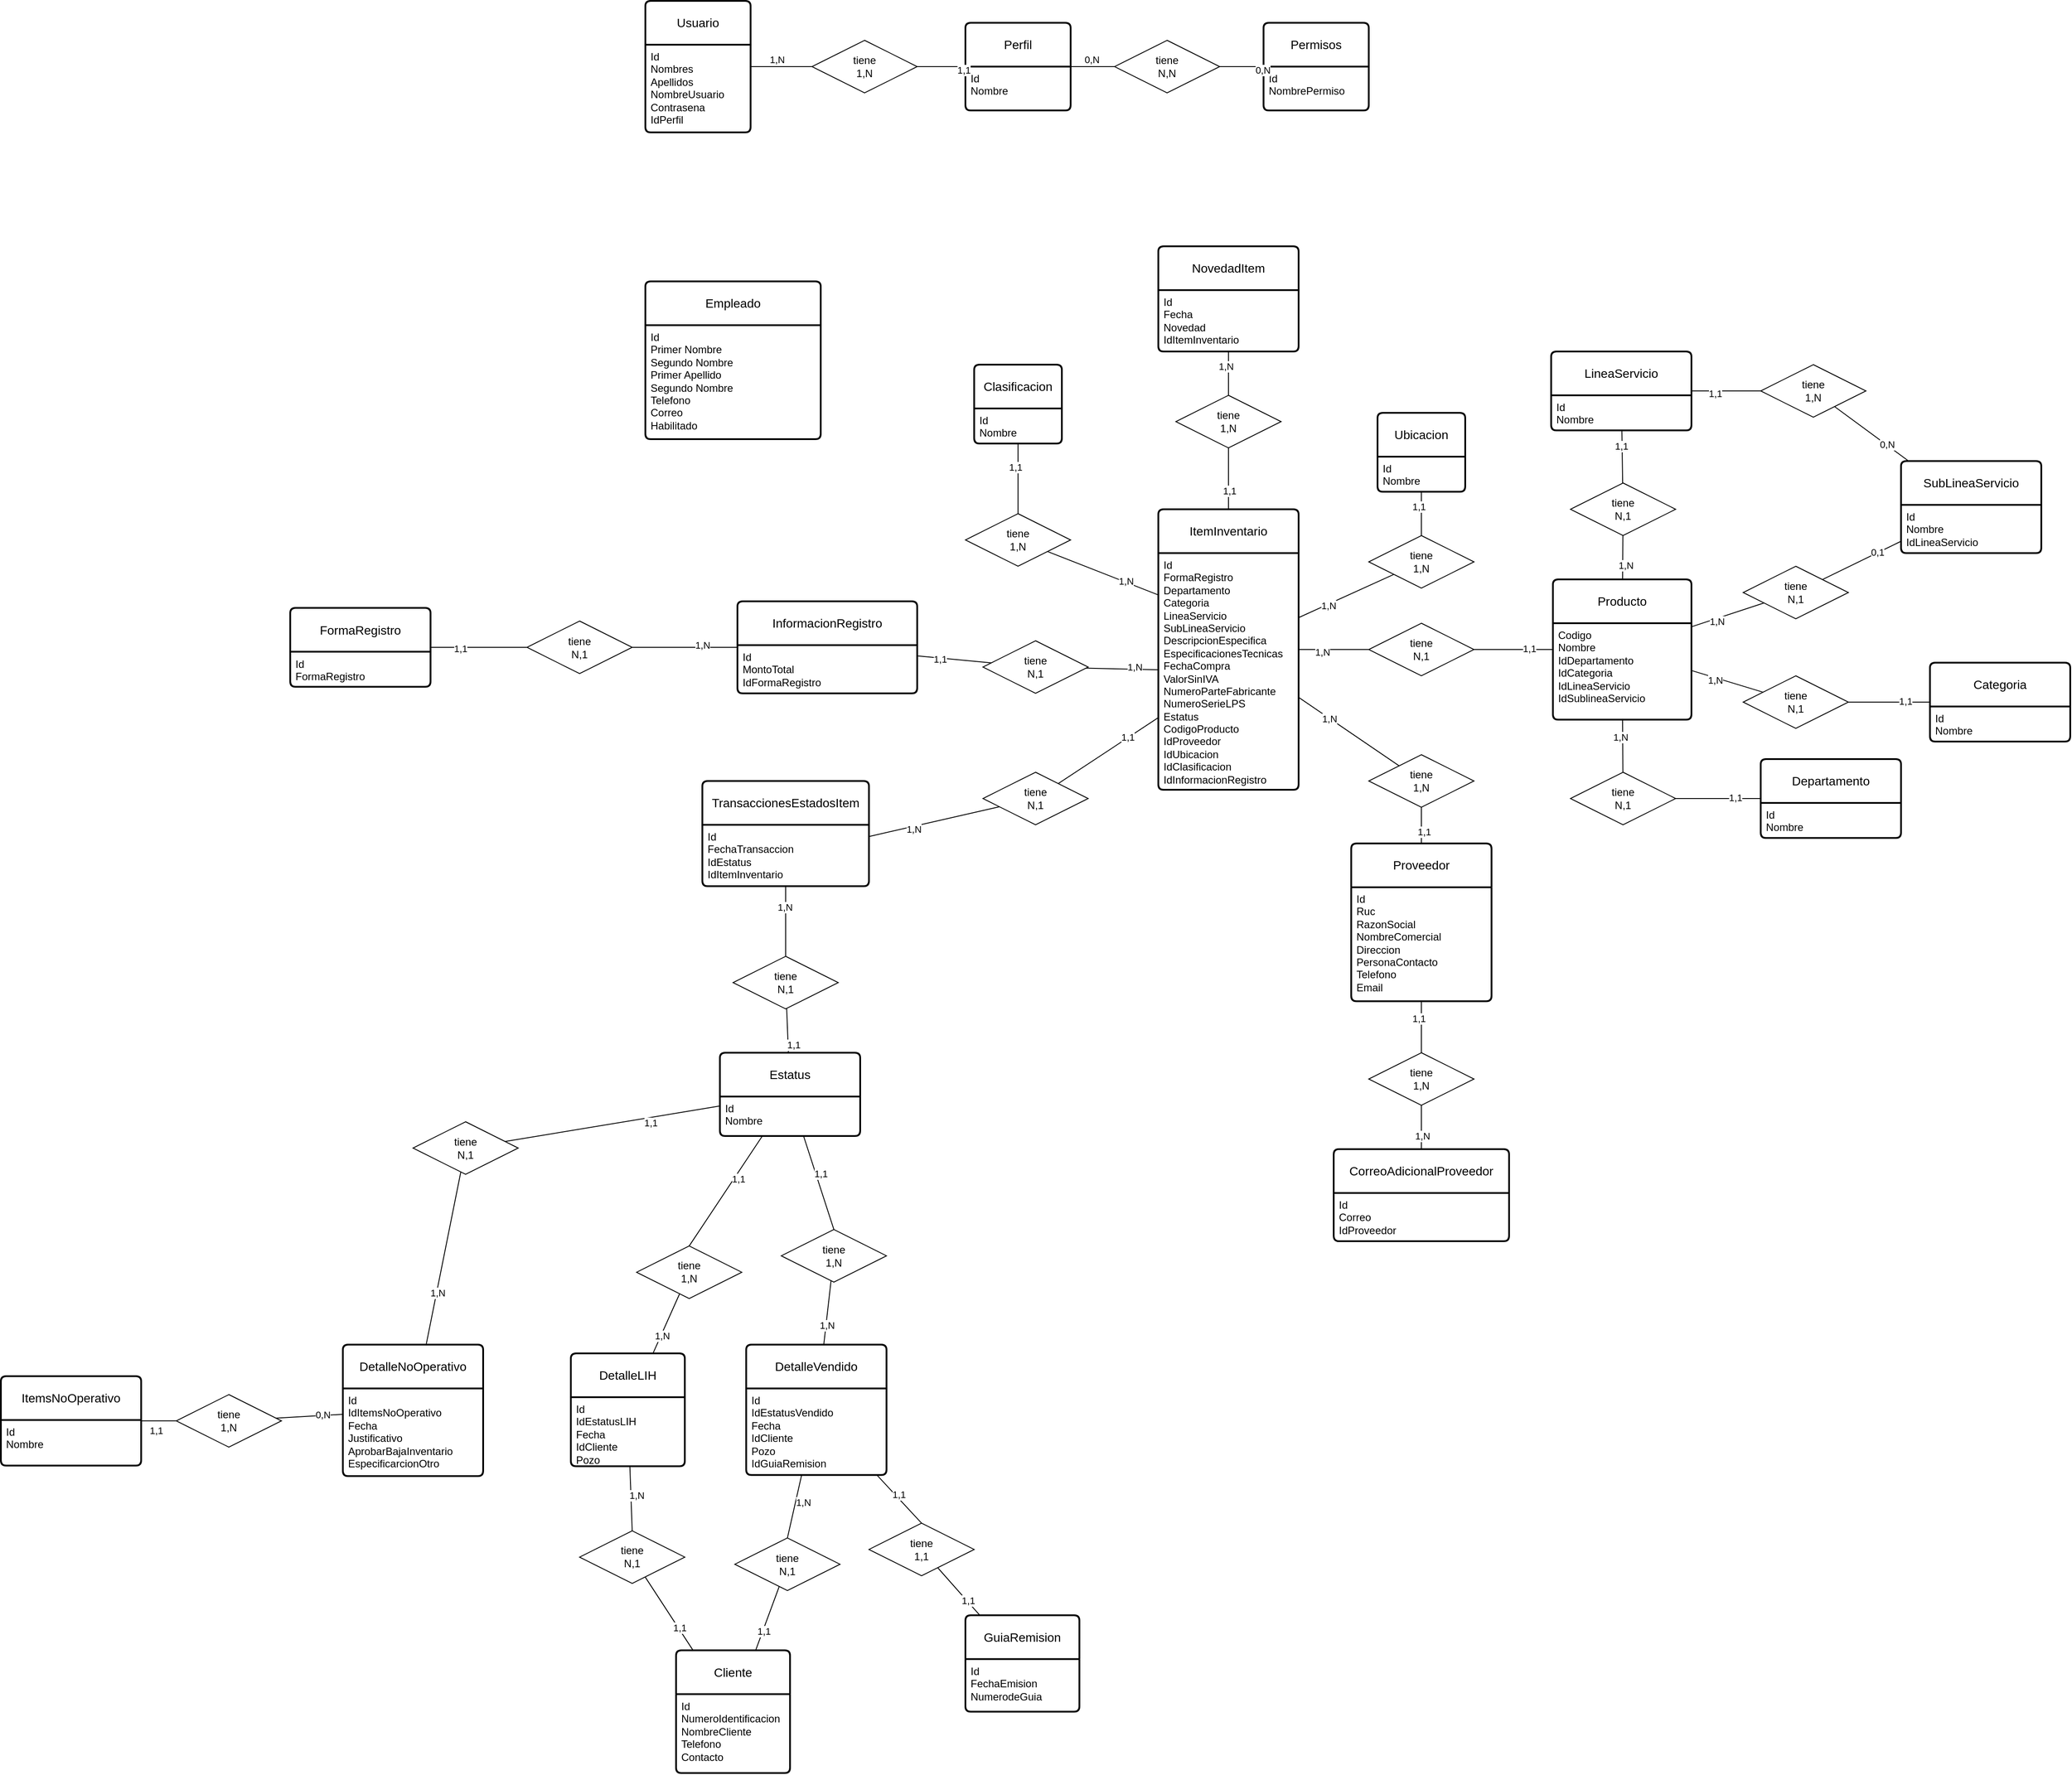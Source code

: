 <mxfile version="27.0.6">
  <diagram name="Página-1" id="_o5sr0a-kSld7RcbUzVp">
    <mxGraphModel dx="2954" dy="1733" grid="1" gridSize="10" guides="1" tooltips="1" connect="1" arrows="1" fold="1" page="1" pageScale="1" pageWidth="827" pageHeight="1169" math="0" shadow="0">
      <root>
        <mxCell id="0" />
        <mxCell id="1" parent="0" />
        <mxCell id="6k8AdTA65JgWrHDslPgc-1" value="&lt;span style=&quot;color: rgba(0, 0, 0, 0); font-family: monospace; font-size: 0px; text-align: start; text-wrap-mode: nowrap;&quot;&gt;%3CmxGraphModel%3E%3Croot%3E%3CmxCell%20id%3D%220%22%2F%3E%3CmxCell%20id%3D%221%22%20parent%3D%220%22%2F%3E%3CmxCell%20id%3D%222%22%20value%3D%22%22%20style%3D%22rounded%3D0%3BorthogonalLoop%3D1%3BjettySize%3Dauto%3Bhtml%3D1%3BstrokeColor%3Ddefault%3BendArrow%3Dnone%3BstartFill%3D0%3BexitX%3D0.5%3BexitY%3D1%3BexitDx%3D0%3BexitDy%3D0%3B%22%20edge%3D%221%22%20source%3D%226%22%20parent%3D%221%22%3E%3CmxGeometry%20relative%3D%221%22%20as%3D%22geometry%22%3E%3CmxPoint%20x%3D%22-113%22%20y%3D%22640%22%20as%3D%22targetPoint%22%2F%3E%3C%2FmxGeometry%3E%3C%2FmxCell%3E%3CmxCell%20id%3D%223%22%20value%3D%221%2C1%22%20style%3D%22edgeLabel%3Bhtml%3D1%3Balign%3Dcenter%3BverticalAlign%3Dmiddle%3Bresizable%3D0%3Bpoints%3D%5B%5D%3B%22%20vertex%3D%221%22%20connectable%3D%220%22%20parent%3D%222%22%3E%3CmxGeometry%20x%3D%220.328%22%20y%3D%223%22%20relative%3D%221%22%20as%3D%22geometry%22%3E%3CmxPoint%20as%3D%22offset%22%2F%3E%3C%2FmxGeometry%3E%3C%2FmxCell%3E%3CmxCell%20id%3D%224%22%20value%3D%22%22%20style%3D%22rounded%3D0%3BorthogonalLoop%3D1%3BjettySize%3Dauto%3Bhtml%3D1%3BstrokeColor%3Ddefault%3BendArrow%3Dnone%3BstartFill%3D0%3BexitX%3D1%3BexitY%3D0.5%3BexitDx%3D0%3BexitDy%3D0%3BentryX%3D-0.008%3BentryY%3D0.838%3BentryDx%3D0%3BentryDy%3D0%3BentryPerimeter%3D0%3B%22%20edge%3D%221%22%20source%3D%226%22%20parent%3D%221%22%3E%3CmxGeometry%20relative%3D%221%22%20as%3D%22geometry%22%3E%3CmxPoint%20x%3D%2239%22%20y%3D%22378%22%20as%3D%22targetPoint%22%2F%3E%3C%2FmxGeometry%3E%3C%2FmxCell%3E%3CmxCell%20id%3D%225%22%20value%3D%221%2CN%22%20style%3D%22edgeLabel%3Bhtml%3D1%3Balign%3Dcenter%3BverticalAlign%3Dmiddle%3Bresizable%3D0%3Bpoints%3D%5B%5D%3B%22%20vertex%3D%221%22%20connectable%3D%220%22%20parent%3D%224%22%3E%3CmxGeometry%20x%3D%220.394%22%20y%3D%221%22%20relative%3D%221%22%20as%3D%22geometry%22%3E%3CmxPoint%20as%3D%22offset%22%2F%3E%3C%2FmxGeometry%3E%3C%2FmxCell%3E%3CmxCell%20id%3D%226%22%20value%3D%22tiene%26lt%3Bdiv%26gt%3B1%2CN%26lt%3B%2Fdiv%26gt%3B%22%20style%3D%22shape%3Drhombus%3Bperimeter%3DrhombusPerimeter%3BwhiteSpace%3Dwrap%3Bhtml%3D1%3Balign%3Dcenter%3B%22%20vertex%3D%221%22%20parent%3D%221%22%3E%3CmxGeometry%20x%3D%22-180%22%20y%3D%22370%22%20width%3D%22120%22%20height%3D%2260%22%20as%3D%22geometry%22%2F%3E%3C%2FmxCell%3E%3C%2Froot%3E%3C%2FmxGraphModel%3E&lt;/span&gt;ItemInventario" style="swimlane;childLayout=stackLayout;horizontal=1;startSize=50;horizontalStack=0;rounded=1;fontSize=14;fontStyle=0;strokeWidth=2;resizeParent=0;resizeLast=1;shadow=0;dashed=0;align=center;arcSize=4;whiteSpace=wrap;html=1;" parent="1" vertex="1">
          <mxGeometry x="40" y="110" width="160" height="320" as="geometry">
            <mxRectangle x="40" y="110" width="100" height="50" as="alternateBounds" />
          </mxGeometry>
        </mxCell>
        <mxCell id="6k8AdTA65JgWrHDslPgc-2" value="&lt;div&gt;Id&lt;/div&gt;&lt;div&gt;FormaRegistro&lt;/div&gt;&lt;div&gt;&lt;span style=&quot;background-color: transparent; color: light-dark(rgb(0, 0, 0), rgb(255, 255, 255));&quot;&gt;Departamento&lt;/span&gt;&lt;/div&gt;&lt;div&gt;Categoria&lt;/div&gt;&lt;div&gt;LineaServicio&lt;/div&gt;&lt;div&gt;SubLineaServicio&lt;/div&gt;&lt;div&gt;&lt;span style=&quot;background-color: transparent; color: light-dark(rgb(0, 0, 0), rgb(255, 255, 255));&quot;&gt;DescripcionEspecifica&lt;/span&gt;&lt;/div&gt;&lt;div&gt;EspecificacionesTecnicas&lt;/div&gt;&lt;div&gt;FechaCompra&lt;/div&gt;&lt;div&gt;ValorSinIVA&lt;/div&gt;&lt;div&gt;&lt;span style=&quot;background-color: transparent; color: light-dark(rgb(0, 0, 0), rgb(255, 255, 255));&quot;&gt;NumeroParteFabricante&lt;/span&gt;&lt;/div&gt;&lt;div&gt;NumeroSerieLPS&lt;/div&gt;&lt;div&gt;Estatus&lt;/div&gt;&lt;div&gt;CodigoProducto&lt;/div&gt;&lt;div&gt;IdProveedor&lt;/div&gt;&lt;div&gt;IdUbicacion&lt;/div&gt;&lt;div&gt;IdClasificacion&lt;/div&gt;&lt;div&gt;IdInformacionRegistro&lt;/div&gt;" style="align=left;strokeColor=none;fillColor=none;spacingLeft=4;spacingRight=4;fontSize=12;verticalAlign=top;resizable=0;rotatable=0;part=1;html=1;whiteSpace=wrap;" parent="6k8AdTA65JgWrHDslPgc-1" vertex="1">
          <mxGeometry y="50" width="160" height="270" as="geometry" />
        </mxCell>
        <mxCell id="6k8AdTA65JgWrHDslPgc-7" value="FormaRegistro" style="swimlane;childLayout=stackLayout;horizontal=1;startSize=50;horizontalStack=0;rounded=1;fontSize=14;fontStyle=0;strokeWidth=2;resizeParent=0;resizeLast=1;shadow=0;dashed=0;align=center;arcSize=4;whiteSpace=wrap;html=1;" parent="1" vertex="1">
          <mxGeometry x="-950" y="222.5" width="160" height="90" as="geometry">
            <mxRectangle x="140" y="90" width="100" height="50" as="alternateBounds" />
          </mxGeometry>
        </mxCell>
        <mxCell id="6k8AdTA65JgWrHDslPgc-8" value="&lt;div&gt;Id&lt;/div&gt;&lt;div&gt;FormaRegistro&lt;br&gt;&lt;/div&gt;&lt;div&gt;&lt;br&gt;&lt;/div&gt;" style="align=left;strokeColor=none;fillColor=none;spacingLeft=4;spacingRight=4;fontSize=12;verticalAlign=top;resizable=0;rotatable=0;part=1;html=1;whiteSpace=wrap;" parent="6k8AdTA65JgWrHDslPgc-7" vertex="1">
          <mxGeometry y="50" width="160" height="40" as="geometry" />
        </mxCell>
        <mxCell id="6k8AdTA65JgWrHDslPgc-11" value="" style="rounded=0;orthogonalLoop=1;jettySize=auto;html=1;strokeColor=default;endArrow=none;startFill=0;" parent="1" source="6k8AdTA65JgWrHDslPgc-10" target="6k8AdTA65JgWrHDslPgc-2" edge="1">
          <mxGeometry relative="1" as="geometry" />
        </mxCell>
        <mxCell id="6k8AdTA65JgWrHDslPgc-13" value="1,N" style="edgeLabel;html=1;align=center;verticalAlign=middle;resizable=0;points=[];" parent="6k8AdTA65JgWrHDslPgc-11" vertex="1" connectable="0">
          <mxGeometry x="0.328" y="3" relative="1" as="geometry">
            <mxPoint as="offset" />
          </mxGeometry>
        </mxCell>
        <mxCell id="6k8AdTA65JgWrHDslPgc-12" value="" style="rounded=0;orthogonalLoop=1;jettySize=auto;html=1;strokeColor=default;endArrow=none;startFill=0;" parent="1" source="6k8AdTA65JgWrHDslPgc-10" target="HXhPkPJH1JH6XOMJlJsq-15" edge="1">
          <mxGeometry relative="1" as="geometry">
            <mxPoint x="-250" y="320" as="targetPoint" />
          </mxGeometry>
        </mxCell>
        <mxCell id="6k8AdTA65JgWrHDslPgc-14" value="1,1" style="edgeLabel;html=1;align=center;verticalAlign=middle;resizable=0;points=[];" parent="6k8AdTA65JgWrHDslPgc-12" vertex="1" connectable="0">
          <mxGeometry x="0.394" y="1" relative="1" as="geometry">
            <mxPoint as="offset" />
          </mxGeometry>
        </mxCell>
        <mxCell id="6k8AdTA65JgWrHDslPgc-10" value="tiene&lt;div&gt;N,1&lt;/div&gt;" style="shape=rhombus;perimeter=rhombusPerimeter;whiteSpace=wrap;html=1;align=center;" parent="1" vertex="1">
          <mxGeometry x="-160" y="260" width="120" height="60" as="geometry" />
        </mxCell>
        <mxCell id="6k8AdTA65JgWrHDslPgc-15" value="Departamento" style="swimlane;childLayout=stackLayout;horizontal=1;startSize=50;horizontalStack=0;rounded=1;fontSize=14;fontStyle=0;strokeWidth=2;resizeParent=0;resizeLast=1;shadow=0;dashed=0;align=center;arcSize=4;whiteSpace=wrap;html=1;" parent="1" vertex="1">
          <mxGeometry x="727" y="395" width="160" height="90" as="geometry" />
        </mxCell>
        <mxCell id="6k8AdTA65JgWrHDslPgc-16" value="Id&lt;div&gt;&lt;span style=&quot;background-color: transparent; color: light-dark(rgb(0, 0, 0), rgb(255, 255, 255));&quot;&gt;Nombre&lt;/span&gt;&lt;/div&gt;" style="align=left;strokeColor=none;fillColor=none;spacingLeft=4;spacingRight=4;fontSize=12;verticalAlign=top;resizable=0;rotatable=0;part=1;html=1;whiteSpace=wrap;" parent="6k8AdTA65JgWrHDslPgc-15" vertex="1">
          <mxGeometry y="50" width="160" height="40" as="geometry" />
        </mxCell>
        <mxCell id="6k8AdTA65JgWrHDslPgc-22" value="" style="rounded=0;orthogonalLoop=1;jettySize=auto;html=1;strokeColor=default;endArrow=none;startFill=0;" parent="1" source="6k8AdTA65JgWrHDslPgc-26" target="Z9AiUvHEAsDgNyZiXq5s-1" edge="1">
          <mxGeometry relative="1" as="geometry">
            <mxPoint x="260" y="470" as="targetPoint" />
          </mxGeometry>
        </mxCell>
        <mxCell id="6k8AdTA65JgWrHDslPgc-23" value="1,N" style="edgeLabel;html=1;align=center;verticalAlign=middle;resizable=0;points=[];" parent="6k8AdTA65JgWrHDslPgc-22" vertex="1" connectable="0">
          <mxGeometry x="0.328" y="3" relative="1" as="geometry">
            <mxPoint as="offset" />
          </mxGeometry>
        </mxCell>
        <mxCell id="6k8AdTA65JgWrHDslPgc-24" value="" style="rounded=0;orthogonalLoop=1;jettySize=auto;html=1;strokeColor=default;endArrow=none;startFill=0;" parent="1" source="6k8AdTA65JgWrHDslPgc-26" target="6k8AdTA65JgWrHDslPgc-15" edge="1">
          <mxGeometry relative="1" as="geometry">
            <mxPoint x="1040" y="302" as="targetPoint" />
          </mxGeometry>
        </mxCell>
        <mxCell id="6k8AdTA65JgWrHDslPgc-25" value="1,1" style="edgeLabel;html=1;align=center;verticalAlign=middle;resizable=0;points=[];" parent="6k8AdTA65JgWrHDslPgc-24" vertex="1" connectable="0">
          <mxGeometry x="0.394" y="1" relative="1" as="geometry">
            <mxPoint as="offset" />
          </mxGeometry>
        </mxCell>
        <mxCell id="6k8AdTA65JgWrHDslPgc-26" value="tiene&lt;div&gt;N,1&lt;/div&gt;" style="shape=rhombus;perimeter=rhombusPerimeter;whiteSpace=wrap;html=1;align=center;" parent="1" vertex="1">
          <mxGeometry x="510" y="410" width="120" height="60" as="geometry" />
        </mxCell>
        <mxCell id="6k8AdTA65JgWrHDslPgc-34" value="Categoria" style="swimlane;childLayout=stackLayout;horizontal=1;startSize=50;horizontalStack=0;rounded=1;fontSize=14;fontStyle=0;strokeWidth=2;resizeParent=0;resizeLast=1;shadow=0;dashed=0;align=center;arcSize=4;whiteSpace=wrap;html=1;" parent="1" vertex="1">
          <mxGeometry x="920" y="285" width="160" height="90" as="geometry" />
        </mxCell>
        <mxCell id="6k8AdTA65JgWrHDslPgc-35" value="Id&lt;div&gt;&lt;div&gt;Nombre&lt;/div&gt;&lt;/div&gt;" style="align=left;strokeColor=none;fillColor=none;spacingLeft=4;spacingRight=4;fontSize=12;verticalAlign=top;resizable=0;rotatable=0;part=1;html=1;whiteSpace=wrap;" parent="6k8AdTA65JgWrHDslPgc-34" vertex="1">
          <mxGeometry y="50" width="160" height="40" as="geometry" />
        </mxCell>
        <mxCell id="6k8AdTA65JgWrHDslPgc-36" value="" style="rounded=0;orthogonalLoop=1;jettySize=auto;html=1;strokeColor=default;endArrow=none;startFill=0;" parent="1" source="6k8AdTA65JgWrHDslPgc-40" target="Z9AiUvHEAsDgNyZiXq5s-1" edge="1">
          <mxGeometry relative="1" as="geometry">
            <mxPoint x="209" y="690" as="targetPoint" />
          </mxGeometry>
        </mxCell>
        <mxCell id="6k8AdTA65JgWrHDslPgc-37" value="1,N" style="edgeLabel;html=1;align=center;verticalAlign=middle;resizable=0;points=[];" parent="6k8AdTA65JgWrHDslPgc-36" vertex="1" connectable="0">
          <mxGeometry x="0.328" y="3" relative="1" as="geometry">
            <mxPoint as="offset" />
          </mxGeometry>
        </mxCell>
        <mxCell id="6k8AdTA65JgWrHDslPgc-38" value="" style="rounded=0;orthogonalLoop=1;jettySize=auto;html=1;strokeColor=default;endArrow=none;startFill=0;" parent="1" source="6k8AdTA65JgWrHDslPgc-40" target="6k8AdTA65JgWrHDslPgc-34" edge="1">
          <mxGeometry relative="1" as="geometry">
            <mxPoint x="629" y="707" as="targetPoint" />
          </mxGeometry>
        </mxCell>
        <mxCell id="6k8AdTA65JgWrHDslPgc-39" value="1,1" style="edgeLabel;html=1;align=center;verticalAlign=middle;resizable=0;points=[];" parent="6k8AdTA65JgWrHDslPgc-38" vertex="1" connectable="0">
          <mxGeometry x="0.394" y="1" relative="1" as="geometry">
            <mxPoint as="offset" />
          </mxGeometry>
        </mxCell>
        <mxCell id="6k8AdTA65JgWrHDslPgc-40" value="tiene&lt;div&gt;N,1&lt;/div&gt;" style="shape=rhombus;perimeter=rhombusPerimeter;whiteSpace=wrap;html=1;align=center;" parent="1" vertex="1">
          <mxGeometry x="707" y="300" width="120" height="60" as="geometry" />
        </mxCell>
        <mxCell id="6k8AdTA65JgWrHDslPgc-49" value="LineaServicio" style="swimlane;childLayout=stackLayout;horizontal=1;startSize=50;horizontalStack=0;rounded=1;fontSize=14;fontStyle=0;strokeWidth=2;resizeParent=0;resizeLast=1;shadow=0;dashed=0;align=center;arcSize=4;whiteSpace=wrap;html=1;" parent="1" vertex="1">
          <mxGeometry x="488" y="-70" width="160" height="90" as="geometry" />
        </mxCell>
        <mxCell id="6k8AdTA65JgWrHDslPgc-50" value="Id&lt;div&gt;Nombre&lt;/div&gt;" style="align=left;strokeColor=none;fillColor=none;spacingLeft=4;spacingRight=4;fontSize=12;verticalAlign=top;resizable=0;rotatable=0;part=1;html=1;whiteSpace=wrap;" parent="6k8AdTA65JgWrHDslPgc-49" vertex="1">
          <mxGeometry y="50" width="160" height="40" as="geometry" />
        </mxCell>
        <mxCell id="6k8AdTA65JgWrHDslPgc-51" value="" style="rounded=0;orthogonalLoop=1;jettySize=auto;html=1;strokeColor=default;endArrow=none;startFill=0;" parent="1" source="6k8AdTA65JgWrHDslPgc-55" target="Z9AiUvHEAsDgNyZiXq5s-1" edge="1">
          <mxGeometry relative="1" as="geometry">
            <mxPoint x="209" y="740" as="targetPoint" />
            <mxPoint x="450" y="-40" as="sourcePoint" />
          </mxGeometry>
        </mxCell>
        <mxCell id="6k8AdTA65JgWrHDslPgc-52" value="1,N" style="edgeLabel;html=1;align=center;verticalAlign=middle;resizable=0;points=[];" parent="6k8AdTA65JgWrHDslPgc-51" vertex="1" connectable="0">
          <mxGeometry x="0.328" y="3" relative="1" as="geometry">
            <mxPoint as="offset" />
          </mxGeometry>
        </mxCell>
        <mxCell id="6k8AdTA65JgWrHDslPgc-53" value="" style="rounded=0;orthogonalLoop=1;jettySize=auto;html=1;strokeColor=default;endArrow=none;startFill=0;" parent="1" source="6k8AdTA65JgWrHDslPgc-55" target="6k8AdTA65JgWrHDslPgc-49" edge="1">
          <mxGeometry relative="1" as="geometry">
            <mxPoint x="850" y="-213" as="targetPoint" />
          </mxGeometry>
        </mxCell>
        <mxCell id="6k8AdTA65JgWrHDslPgc-54" value="1,1" style="edgeLabel;html=1;align=center;verticalAlign=middle;resizable=0;points=[];" parent="6k8AdTA65JgWrHDslPgc-53" vertex="1" connectable="0">
          <mxGeometry x="0.394" y="1" relative="1" as="geometry">
            <mxPoint as="offset" />
          </mxGeometry>
        </mxCell>
        <mxCell id="6k8AdTA65JgWrHDslPgc-55" value="tiene&lt;div&gt;N,1&lt;/div&gt;" style="shape=rhombus;perimeter=rhombusPerimeter;whiteSpace=wrap;html=1;align=center;" parent="1" vertex="1">
          <mxGeometry x="510" y="80" width="120" height="60" as="geometry" />
        </mxCell>
        <mxCell id="6k8AdTA65JgWrHDslPgc-61" value="SubLineaServicio" style="swimlane;childLayout=stackLayout;horizontal=1;startSize=50;horizontalStack=0;rounded=1;fontSize=14;fontStyle=0;strokeWidth=2;resizeParent=0;resizeLast=1;shadow=0;dashed=0;align=center;arcSize=4;whiteSpace=wrap;html=1;" parent="1" vertex="1">
          <mxGeometry x="887" y="55" width="160" height="105" as="geometry" />
        </mxCell>
        <mxCell id="6k8AdTA65JgWrHDslPgc-62" value="Id&lt;div&gt;Nombre&lt;/div&gt;&lt;div&gt;IdLineaServicio&lt;/div&gt;" style="align=left;strokeColor=none;fillColor=none;spacingLeft=4;spacingRight=4;fontSize=12;verticalAlign=top;resizable=0;rotatable=0;part=1;html=1;whiteSpace=wrap;" parent="6k8AdTA65JgWrHDslPgc-61" vertex="1">
          <mxGeometry y="50" width="160" height="55" as="geometry" />
        </mxCell>
        <mxCell id="6k8AdTA65JgWrHDslPgc-63" value="" style="rounded=0;orthogonalLoop=1;jettySize=auto;html=1;strokeColor=default;endArrow=none;startFill=0;" parent="1" source="6k8AdTA65JgWrHDslPgc-67" target="6k8AdTA65JgWrHDslPgc-49" edge="1">
          <mxGeometry relative="1" as="geometry">
            <mxPoint x="1152" y="-446" as="targetPoint" />
          </mxGeometry>
        </mxCell>
        <mxCell id="6k8AdTA65JgWrHDslPgc-64" value="1,1" style="edgeLabel;html=1;align=center;verticalAlign=middle;resizable=0;points=[];" parent="6k8AdTA65JgWrHDslPgc-63" vertex="1" connectable="0">
          <mxGeometry x="0.328" y="3" relative="1" as="geometry">
            <mxPoint as="offset" />
          </mxGeometry>
        </mxCell>
        <mxCell id="6k8AdTA65JgWrHDslPgc-65" value="" style="rounded=0;orthogonalLoop=1;jettySize=auto;html=1;strokeColor=default;endArrow=none;startFill=0;" parent="1" source="6k8AdTA65JgWrHDslPgc-67" target="6k8AdTA65JgWrHDslPgc-61" edge="1">
          <mxGeometry relative="1" as="geometry">
            <mxPoint x="1420" y="-330" as="targetPoint" />
          </mxGeometry>
        </mxCell>
        <mxCell id="6k8AdTA65JgWrHDslPgc-66" value="0,N" style="edgeLabel;html=1;align=center;verticalAlign=middle;resizable=0;points=[];" parent="6k8AdTA65JgWrHDslPgc-65" vertex="1" connectable="0">
          <mxGeometry x="0.394" y="1" relative="1" as="geometry">
            <mxPoint as="offset" />
          </mxGeometry>
        </mxCell>
        <mxCell id="6k8AdTA65JgWrHDslPgc-67" value="tiene&lt;div&gt;1,N&lt;/div&gt;" style="shape=rhombus;perimeter=rhombusPerimeter;whiteSpace=wrap;html=1;align=center;" parent="1" vertex="1">
          <mxGeometry x="727" y="-55" width="120" height="60" as="geometry" />
        </mxCell>
        <mxCell id="6k8AdTA65JgWrHDslPgc-69" value="" style="rounded=0;orthogonalLoop=1;jettySize=auto;html=1;strokeColor=default;endArrow=none;startFill=0;" parent="1" source="6k8AdTA65JgWrHDslPgc-73" target="Z9AiUvHEAsDgNyZiXq5s-1" edge="1">
          <mxGeometry relative="1" as="geometry">
            <mxPoint x="458" y="927.5" as="targetPoint" />
          </mxGeometry>
        </mxCell>
        <mxCell id="6k8AdTA65JgWrHDslPgc-70" value="1,N" style="edgeLabel;html=1;align=center;verticalAlign=middle;resizable=0;points=[];" parent="6k8AdTA65JgWrHDslPgc-69" vertex="1" connectable="0">
          <mxGeometry x="0.328" y="3" relative="1" as="geometry">
            <mxPoint as="offset" />
          </mxGeometry>
        </mxCell>
        <mxCell id="6k8AdTA65JgWrHDslPgc-71" value="" style="rounded=0;orthogonalLoop=1;jettySize=auto;html=1;strokeColor=default;endArrow=none;startFill=0;" parent="1" source="6k8AdTA65JgWrHDslPgc-73" target="6k8AdTA65JgWrHDslPgc-61" edge="1">
          <mxGeometry relative="1" as="geometry">
            <mxPoint x="1030" y="-449.5" as="targetPoint" />
          </mxGeometry>
        </mxCell>
        <mxCell id="6k8AdTA65JgWrHDslPgc-72" value="0,1" style="edgeLabel;html=1;align=center;verticalAlign=middle;resizable=0;points=[];" parent="6k8AdTA65JgWrHDslPgc-71" vertex="1" connectable="0">
          <mxGeometry x="0.394" y="1" relative="1" as="geometry">
            <mxPoint as="offset" />
          </mxGeometry>
        </mxCell>
        <mxCell id="6k8AdTA65JgWrHDslPgc-73" value="tiene&lt;div&gt;N,1&lt;/div&gt;" style="shape=rhombus;perimeter=rhombusPerimeter;whiteSpace=wrap;html=1;align=center;" parent="1" vertex="1">
          <mxGeometry x="707" y="175" width="120" height="60" as="geometry" />
        </mxCell>
        <mxCell id="6k8AdTA65JgWrHDslPgc-74" value="Proveedor" style="swimlane;childLayout=stackLayout;horizontal=1;startSize=50;horizontalStack=0;rounded=1;fontSize=14;fontStyle=0;strokeWidth=2;resizeParent=0;resizeLast=1;shadow=0;dashed=0;align=center;arcSize=4;whiteSpace=wrap;html=1;" parent="1" vertex="1">
          <mxGeometry x="260" y="491.25" width="160" height="180" as="geometry" />
        </mxCell>
        <mxCell id="6k8AdTA65JgWrHDslPgc-75" value="Id&lt;div&gt;Ruc&lt;/div&gt;&lt;div&gt;RazonSocial&lt;br&gt;&lt;div&gt;NombreComercial&lt;/div&gt;&lt;div&gt;Direccion&lt;br&gt;&lt;/div&gt;&lt;div&gt;PersonaContacto&lt;/div&gt;&lt;div&gt;Telefono&lt;/div&gt;&lt;div&gt;Email&lt;br&gt;&lt;/div&gt;&lt;/div&gt;" style="align=left;strokeColor=none;fillColor=none;spacingLeft=4;spacingRight=4;fontSize=12;verticalAlign=top;resizable=0;rotatable=0;part=1;html=1;whiteSpace=wrap;" parent="6k8AdTA65JgWrHDslPgc-74" vertex="1">
          <mxGeometry y="50" width="160" height="130" as="geometry" />
        </mxCell>
        <mxCell id="6k8AdTA65JgWrHDslPgc-76" value="" style="rounded=0;orthogonalLoop=1;jettySize=auto;html=1;strokeColor=default;endArrow=none;startFill=0;exitX=0.5;exitY=1;exitDx=0;exitDy=0;" parent="1" source="6k8AdTA65JgWrHDslPgc-80" target="6k8AdTA65JgWrHDslPgc-74" edge="1">
          <mxGeometry relative="1" as="geometry">
            <mxPoint x="-230" y="345" as="targetPoint" />
          </mxGeometry>
        </mxCell>
        <mxCell id="6k8AdTA65JgWrHDslPgc-77" value="1,1" style="edgeLabel;html=1;align=center;verticalAlign=middle;resizable=0;points=[];" parent="6k8AdTA65JgWrHDslPgc-76" vertex="1" connectable="0">
          <mxGeometry x="0.328" y="3" relative="1" as="geometry">
            <mxPoint as="offset" />
          </mxGeometry>
        </mxCell>
        <mxCell id="6k8AdTA65JgWrHDslPgc-78" value="" style="rounded=0;orthogonalLoop=1;jettySize=auto;html=1;strokeColor=default;endArrow=none;startFill=0;" parent="1" source="6k8AdTA65JgWrHDslPgc-80" target="6k8AdTA65JgWrHDslPgc-1" edge="1">
          <mxGeometry relative="1" as="geometry">
            <mxPoint x="40" y="333" as="targetPoint" />
          </mxGeometry>
        </mxCell>
        <mxCell id="6k8AdTA65JgWrHDslPgc-79" value="1,N" style="edgeLabel;html=1;align=center;verticalAlign=middle;resizable=0;points=[];" parent="6k8AdTA65JgWrHDslPgc-78" vertex="1" connectable="0">
          <mxGeometry x="0.394" y="1" relative="1" as="geometry">
            <mxPoint as="offset" />
          </mxGeometry>
        </mxCell>
        <mxCell id="6k8AdTA65JgWrHDslPgc-80" value="tiene&lt;div&gt;1,N&lt;/div&gt;" style="shape=rhombus;perimeter=rhombusPerimeter;whiteSpace=wrap;html=1;align=center;" parent="1" vertex="1">
          <mxGeometry x="280" y="390" width="120" height="60" as="geometry" />
        </mxCell>
        <mxCell id="6k8AdTA65JgWrHDslPgc-81" value="Estatus" style="swimlane;childLayout=stackLayout;horizontal=1;startSize=50;horizontalStack=0;rounded=1;fontSize=14;fontStyle=0;strokeWidth=2;resizeParent=0;resizeLast=1;shadow=0;dashed=0;align=center;arcSize=4;whiteSpace=wrap;html=1;" parent="1" vertex="1">
          <mxGeometry x="-460" y="730" width="160" height="95" as="geometry" />
        </mxCell>
        <mxCell id="6k8AdTA65JgWrHDslPgc-82" value="Id&lt;div&gt;Nombre&lt;/div&gt;" style="align=left;strokeColor=none;fillColor=none;spacingLeft=4;spacingRight=4;fontSize=12;verticalAlign=top;resizable=0;rotatable=0;part=1;html=1;whiteSpace=wrap;" parent="6k8AdTA65JgWrHDslPgc-81" vertex="1">
          <mxGeometry y="50" width="160" height="45" as="geometry" />
        </mxCell>
        <mxCell id="6k8AdTA65JgWrHDslPgc-96" value="NovedadItem" style="swimlane;childLayout=stackLayout;horizontal=1;startSize=50;horizontalStack=0;rounded=1;fontSize=14;fontStyle=0;strokeWidth=2;resizeParent=0;resizeLast=1;shadow=0;dashed=0;align=center;arcSize=4;whiteSpace=wrap;html=1;" parent="1" vertex="1">
          <mxGeometry x="40" y="-190" width="160" height="120" as="geometry" />
        </mxCell>
        <mxCell id="6k8AdTA65JgWrHDslPgc-97" value="Id&lt;div&gt;Fecha&lt;/div&gt;&lt;div&gt;Novedad&lt;/div&gt;&lt;div&gt;IdItemInventario&lt;/div&gt;" style="align=left;strokeColor=none;fillColor=none;spacingLeft=4;spacingRight=4;fontSize=12;verticalAlign=top;resizable=0;rotatable=0;part=1;html=1;whiteSpace=wrap;" parent="6k8AdTA65JgWrHDslPgc-96" vertex="1">
          <mxGeometry y="50" width="160" height="70" as="geometry" />
        </mxCell>
        <mxCell id="6k8AdTA65JgWrHDslPgc-98" value="Clasificacion" style="swimlane;childLayout=stackLayout;horizontal=1;startSize=50;horizontalStack=0;rounded=1;fontSize=14;fontStyle=0;strokeWidth=2;resizeParent=0;resizeLast=1;shadow=0;dashed=0;align=center;arcSize=4;whiteSpace=wrap;html=1;" parent="1" vertex="1">
          <mxGeometry x="-170" y="-55" width="100" height="90" as="geometry" />
        </mxCell>
        <mxCell id="6k8AdTA65JgWrHDslPgc-99" value="Id&lt;div&gt;Nombre&lt;/div&gt;" style="align=left;strokeColor=none;fillColor=none;spacingLeft=4;spacingRight=4;fontSize=12;verticalAlign=top;resizable=0;rotatable=0;part=1;html=1;whiteSpace=wrap;" parent="6k8AdTA65JgWrHDslPgc-98" vertex="1">
          <mxGeometry y="50" width="100" height="40" as="geometry" />
        </mxCell>
        <mxCell id="6k8AdTA65JgWrHDslPgc-136" value="" style="rounded=0;orthogonalLoop=1;jettySize=auto;html=1;strokeColor=default;endArrow=none;startFill=0;" parent="1" source="6k8AdTA65JgWrHDslPgc-140" target="6k8AdTA65JgWrHDslPgc-98" edge="1">
          <mxGeometry relative="1" as="geometry">
            <mxPoint x="-102" y="445" as="targetPoint" />
          </mxGeometry>
        </mxCell>
        <mxCell id="6k8AdTA65JgWrHDslPgc-137" value="1,1" style="edgeLabel;html=1;align=center;verticalAlign=middle;resizable=0;points=[];" parent="6k8AdTA65JgWrHDslPgc-136" vertex="1" connectable="0">
          <mxGeometry x="0.328" y="3" relative="1" as="geometry">
            <mxPoint as="offset" />
          </mxGeometry>
        </mxCell>
        <mxCell id="6k8AdTA65JgWrHDslPgc-138" value="" style="rounded=0;orthogonalLoop=1;jettySize=auto;html=1;strokeColor=default;endArrow=none;startFill=0;entryX=0.005;entryY=0.178;entryDx=0;entryDy=0;entryPerimeter=0;" parent="1" source="6k8AdTA65JgWrHDslPgc-140" target="6k8AdTA65JgWrHDslPgc-2" edge="1">
          <mxGeometry relative="1" as="geometry">
            <mxPoint x="49" y="208" as="targetPoint" />
          </mxGeometry>
        </mxCell>
        <mxCell id="6k8AdTA65JgWrHDslPgc-139" value="1,N" style="edgeLabel;html=1;align=center;verticalAlign=middle;resizable=0;points=[];" parent="6k8AdTA65JgWrHDslPgc-138" vertex="1" connectable="0">
          <mxGeometry x="0.394" y="1" relative="1" as="geometry">
            <mxPoint as="offset" />
          </mxGeometry>
        </mxCell>
        <mxCell id="6k8AdTA65JgWrHDslPgc-140" value="tiene&lt;div&gt;1,N&lt;/div&gt;" style="shape=rhombus;perimeter=rhombusPerimeter;whiteSpace=wrap;html=1;align=center;" parent="1" vertex="1">
          <mxGeometry x="-180" y="115" width="120" height="60" as="geometry" />
        </mxCell>
        <mxCell id="6k8AdTA65JgWrHDslPgc-142" value="" style="rounded=0;orthogonalLoop=1;jettySize=auto;html=1;strokeColor=default;endArrow=none;startFill=0;" parent="1" source="6k8AdTA65JgWrHDslPgc-146" target="6k8AdTA65JgWrHDslPgc-96" edge="1">
          <mxGeometry relative="1" as="geometry">
            <mxPoint x="-100" y="38" as="targetPoint" />
          </mxGeometry>
        </mxCell>
        <mxCell id="6k8AdTA65JgWrHDslPgc-143" value="1,N" style="edgeLabel;html=1;align=center;verticalAlign=middle;resizable=0;points=[];" parent="6k8AdTA65JgWrHDslPgc-142" vertex="1" connectable="0">
          <mxGeometry x="0.328" y="3" relative="1" as="geometry">
            <mxPoint as="offset" />
          </mxGeometry>
        </mxCell>
        <mxCell id="6k8AdTA65JgWrHDslPgc-144" value="" style="rounded=0;orthogonalLoop=1;jettySize=auto;html=1;strokeColor=default;endArrow=none;startFill=0;" parent="1" source="6k8AdTA65JgWrHDslPgc-146" target="6k8AdTA65JgWrHDslPgc-1" edge="1">
          <mxGeometry relative="1" as="geometry">
            <mxPoint x="151" y="42" as="targetPoint" />
          </mxGeometry>
        </mxCell>
        <mxCell id="6k8AdTA65JgWrHDslPgc-145" value="1,1" style="edgeLabel;html=1;align=center;verticalAlign=middle;resizable=0;points=[];" parent="6k8AdTA65JgWrHDslPgc-144" vertex="1" connectable="0">
          <mxGeometry x="0.394" y="1" relative="1" as="geometry">
            <mxPoint as="offset" />
          </mxGeometry>
        </mxCell>
        <mxCell id="6k8AdTA65JgWrHDslPgc-146" value="tiene&lt;div&gt;1,N&lt;/div&gt;" style="shape=rhombus;perimeter=rhombusPerimeter;whiteSpace=wrap;html=1;align=center;" parent="1" vertex="1">
          <mxGeometry x="60" y="-20" width="120" height="60" as="geometry" />
        </mxCell>
        <mxCell id="6k8AdTA65JgWrHDslPgc-147" value="Ubicacion" style="swimlane;childLayout=stackLayout;horizontal=1;startSize=50;horizontalStack=0;rounded=1;fontSize=14;fontStyle=0;strokeWidth=2;resizeParent=0;resizeLast=1;shadow=0;dashed=0;align=center;arcSize=4;whiteSpace=wrap;html=1;" parent="1" vertex="1">
          <mxGeometry x="290" width="100" height="90" as="geometry" />
        </mxCell>
        <mxCell id="6k8AdTA65JgWrHDslPgc-148" value="Id&lt;div&gt;Nombre&lt;/div&gt;" style="align=left;strokeColor=none;fillColor=none;spacingLeft=4;spacingRight=4;fontSize=12;verticalAlign=top;resizable=0;rotatable=0;part=1;html=1;whiteSpace=wrap;" parent="6k8AdTA65JgWrHDslPgc-147" vertex="1">
          <mxGeometry y="50" width="100" height="40" as="geometry" />
        </mxCell>
        <mxCell id="6k8AdTA65JgWrHDslPgc-149" value="" style="rounded=0;orthogonalLoop=1;jettySize=auto;html=1;strokeColor=default;endArrow=none;startFill=0;" parent="1" source="6k8AdTA65JgWrHDslPgc-153" target="6k8AdTA65JgWrHDslPgc-147" edge="1">
          <mxGeometry relative="1" as="geometry">
            <mxPoint x="150" y="-8" as="targetPoint" />
          </mxGeometry>
        </mxCell>
        <mxCell id="6k8AdTA65JgWrHDslPgc-150" value="1,1" style="edgeLabel;html=1;align=center;verticalAlign=middle;resizable=0;points=[];" parent="6k8AdTA65JgWrHDslPgc-149" vertex="1" connectable="0">
          <mxGeometry x="0.328" y="3" relative="1" as="geometry">
            <mxPoint as="offset" />
          </mxGeometry>
        </mxCell>
        <mxCell id="6k8AdTA65JgWrHDslPgc-151" value="" style="rounded=0;orthogonalLoop=1;jettySize=auto;html=1;strokeColor=default;endArrow=none;startFill=0;" parent="1" source="6k8AdTA65JgWrHDslPgc-153" target="6k8AdTA65JgWrHDslPgc-1" edge="1">
          <mxGeometry relative="1" as="geometry">
            <mxPoint x="275" y="75" as="targetPoint" />
          </mxGeometry>
        </mxCell>
        <mxCell id="6k8AdTA65JgWrHDslPgc-152" value="1,N" style="edgeLabel;html=1;align=center;verticalAlign=middle;resizable=0;points=[];" parent="6k8AdTA65JgWrHDslPgc-151" vertex="1" connectable="0">
          <mxGeometry x="0.394" y="1" relative="1" as="geometry">
            <mxPoint as="offset" />
          </mxGeometry>
        </mxCell>
        <mxCell id="6k8AdTA65JgWrHDslPgc-153" value="tiene&lt;div&gt;1,N&lt;/div&gt;" style="shape=rhombus;perimeter=rhombusPerimeter;whiteSpace=wrap;html=1;align=center;" parent="1" vertex="1">
          <mxGeometry x="280" y="140" width="120" height="60" as="geometry" />
        </mxCell>
        <mxCell id="6k8AdTA65JgWrHDslPgc-157" value="Usuario" style="swimlane;childLayout=stackLayout;horizontal=1;startSize=50;horizontalStack=0;rounded=1;fontSize=14;fontStyle=0;strokeWidth=2;resizeParent=0;resizeLast=1;shadow=0;dashed=0;align=center;arcSize=4;whiteSpace=wrap;html=1;" parent="1" vertex="1">
          <mxGeometry x="-545" y="-470" width="120" height="150" as="geometry" />
        </mxCell>
        <mxCell id="6k8AdTA65JgWrHDslPgc-158" value="Id&lt;div&gt;Nombres&lt;/div&gt;&lt;div&gt;Apellidos&lt;/div&gt;&lt;div&gt;NombreUsuario&lt;/div&gt;&lt;div&gt;Contrasena&lt;/div&gt;&lt;div&gt;IdPerfil&lt;/div&gt;" style="align=left;strokeColor=none;fillColor=none;spacingLeft=4;spacingRight=4;fontSize=12;verticalAlign=top;resizable=0;rotatable=0;part=1;html=1;whiteSpace=wrap;" parent="6k8AdTA65JgWrHDslPgc-157" vertex="1">
          <mxGeometry y="50" width="120" height="100" as="geometry" />
        </mxCell>
        <mxCell id="6k8AdTA65JgWrHDslPgc-159" value="Perfil" style="swimlane;childLayout=stackLayout;horizontal=1;startSize=50;horizontalStack=0;rounded=1;fontSize=14;fontStyle=0;strokeWidth=2;resizeParent=0;resizeLast=1;shadow=0;dashed=0;align=center;arcSize=4;whiteSpace=wrap;html=1;" parent="1" vertex="1">
          <mxGeometry x="-180" y="-445" width="120" height="100" as="geometry" />
        </mxCell>
        <mxCell id="6k8AdTA65JgWrHDslPgc-160" value="Id&lt;div&gt;&lt;span style=&quot;background-color: transparent; color: light-dark(rgb(0, 0, 0), rgb(255, 255, 255));&quot;&gt;Nombre&lt;/span&gt;&lt;/div&gt;" style="align=left;strokeColor=none;fillColor=none;spacingLeft=4;spacingRight=4;fontSize=12;verticalAlign=top;resizable=0;rotatable=0;part=1;html=1;whiteSpace=wrap;" parent="6k8AdTA65JgWrHDslPgc-159" vertex="1">
          <mxGeometry y="50" width="120" height="50" as="geometry" />
        </mxCell>
        <mxCell id="6k8AdTA65JgWrHDslPgc-162" value="" style="rounded=0;orthogonalLoop=1;jettySize=auto;html=1;strokeColor=default;endArrow=none;startFill=0;" parent="1" source="6k8AdTA65JgWrHDslPgc-166" target="6k8AdTA65JgWrHDslPgc-159" edge="1">
          <mxGeometry relative="1" as="geometry">
            <mxPoint x="235" y="-518" as="targetPoint" />
          </mxGeometry>
        </mxCell>
        <mxCell id="6k8AdTA65JgWrHDslPgc-163" value="1,1" style="edgeLabel;html=1;align=center;verticalAlign=middle;resizable=0;points=[];" parent="6k8AdTA65JgWrHDslPgc-162" vertex="1" connectable="0">
          <mxGeometry x="0.328" y="3" relative="1" as="geometry">
            <mxPoint x="16" y="7" as="offset" />
          </mxGeometry>
        </mxCell>
        <mxCell id="6k8AdTA65JgWrHDslPgc-164" value="" style="rounded=0;orthogonalLoop=1;jettySize=auto;html=1;strokeColor=default;endArrow=none;startFill=0;" parent="1" source="6k8AdTA65JgWrHDslPgc-166" target="6k8AdTA65JgWrHDslPgc-157" edge="1">
          <mxGeometry relative="1" as="geometry">
            <mxPoint x="-112.5" y="-505" as="targetPoint" />
          </mxGeometry>
        </mxCell>
        <mxCell id="6k8AdTA65JgWrHDslPgc-165" value="1,N" style="edgeLabel;html=1;align=center;verticalAlign=middle;resizable=0;points=[];" parent="6k8AdTA65JgWrHDslPgc-164" vertex="1" connectable="0">
          <mxGeometry x="0.394" y="1" relative="1" as="geometry">
            <mxPoint x="9" y="-9" as="offset" />
          </mxGeometry>
        </mxCell>
        <mxCell id="6k8AdTA65JgWrHDslPgc-166" value="tiene&lt;div&gt;1,N&lt;/div&gt;" style="shape=rhombus;perimeter=rhombusPerimeter;whiteSpace=wrap;html=1;align=center;" parent="1" vertex="1">
          <mxGeometry x="-355" y="-425" width="120" height="60" as="geometry" />
        </mxCell>
        <mxCell id="6k8AdTA65JgWrHDslPgc-176" value="Permisos" style="swimlane;childLayout=stackLayout;horizontal=1;startSize=50;horizontalStack=0;rounded=1;fontSize=14;fontStyle=0;strokeWidth=2;resizeParent=0;resizeLast=1;shadow=0;dashed=0;align=center;arcSize=4;whiteSpace=wrap;html=1;" parent="1" vertex="1">
          <mxGeometry x="160" y="-445" width="120" height="100" as="geometry" />
        </mxCell>
        <mxCell id="6k8AdTA65JgWrHDslPgc-177" value="Id&lt;div&gt;&lt;span style=&quot;background-color: transparent; color: light-dark(rgb(0, 0, 0), rgb(255, 255, 255));&quot;&gt;NombrePermiso&lt;br&gt;&lt;/span&gt;&lt;/div&gt;" style="align=left;strokeColor=none;fillColor=none;spacingLeft=4;spacingRight=4;fontSize=12;verticalAlign=top;resizable=0;rotatable=0;part=1;html=1;whiteSpace=wrap;" parent="6k8AdTA65JgWrHDslPgc-176" vertex="1">
          <mxGeometry y="50" width="120" height="50" as="geometry" />
        </mxCell>
        <mxCell id="6k8AdTA65JgWrHDslPgc-178" value="" style="rounded=0;orthogonalLoop=1;jettySize=auto;html=1;strokeColor=default;endArrow=none;startFill=0;" parent="1" source="6k8AdTA65JgWrHDslPgc-182" target="6k8AdTA65JgWrHDslPgc-176" edge="1">
          <mxGeometry relative="1" as="geometry">
            <mxPoint x="130" y="-500" as="targetPoint" />
          </mxGeometry>
        </mxCell>
        <mxCell id="6k8AdTA65JgWrHDslPgc-179" value="0,N" style="edgeLabel;html=1;align=center;verticalAlign=middle;resizable=0;points=[];" parent="6k8AdTA65JgWrHDslPgc-178" vertex="1" connectable="0">
          <mxGeometry x="0.328" y="3" relative="1" as="geometry">
            <mxPoint x="16" y="7" as="offset" />
          </mxGeometry>
        </mxCell>
        <mxCell id="6k8AdTA65JgWrHDslPgc-180" value="" style="rounded=0;orthogonalLoop=1;jettySize=auto;html=1;strokeColor=default;endArrow=none;startFill=0;" parent="1" source="6k8AdTA65JgWrHDslPgc-182" target="6k8AdTA65JgWrHDslPgc-159" edge="1">
          <mxGeometry relative="1" as="geometry">
            <mxPoint x="-20" y="-480" as="targetPoint" />
          </mxGeometry>
        </mxCell>
        <mxCell id="6k8AdTA65JgWrHDslPgc-181" value="0,N" style="edgeLabel;html=1;align=center;verticalAlign=middle;resizable=0;points=[];" parent="6k8AdTA65JgWrHDslPgc-180" vertex="1" connectable="0">
          <mxGeometry x="0.394" y="1" relative="1" as="geometry">
            <mxPoint x="9" y="-9" as="offset" />
          </mxGeometry>
        </mxCell>
        <mxCell id="6k8AdTA65JgWrHDslPgc-182" value="tiene&lt;div&gt;N,N&lt;/div&gt;" style="shape=rhombus;perimeter=rhombusPerimeter;whiteSpace=wrap;html=1;align=center;" parent="1" vertex="1">
          <mxGeometry x="-10" y="-425" width="120" height="60" as="geometry" />
        </mxCell>
        <mxCell id="6k8AdTA65JgWrHDslPgc-124" value="" style="rounded=0;orthogonalLoop=1;jettySize=auto;html=1;strokeColor=default;endArrow=none;startFill=0;" parent="1" source="6k8AdTA65JgWrHDslPgc-126" target="6k8AdTA65JgWrHDslPgc-109" edge="1">
          <mxGeometry relative="1" as="geometry">
            <mxPoint x="-279" y="1017.77" as="targetPoint" />
          </mxGeometry>
        </mxCell>
        <mxCell id="6k8AdTA65JgWrHDslPgc-125" value="0,N" style="edgeLabel;html=1;align=center;verticalAlign=middle;resizable=0;points=[];" parent="6k8AdTA65JgWrHDslPgc-124" vertex="1" connectable="0">
          <mxGeometry x="0.394" y="1" relative="1" as="geometry">
            <mxPoint as="offset" />
          </mxGeometry>
        </mxCell>
        <mxCell id="6k8AdTA65JgWrHDslPgc-122" value="" style="rounded=0;orthogonalLoop=1;jettySize=auto;html=1;strokeColor=default;endArrow=none;startFill=0;" parent="1" source="6k8AdTA65JgWrHDslPgc-126" target="HXhPkPJH1JH6XOMJlJsq-52" edge="1">
          <mxGeometry relative="1" as="geometry">
            <mxPoint x="-790" y="1041.71" as="targetPoint" />
          </mxGeometry>
        </mxCell>
        <mxCell id="6k8AdTA65JgWrHDslPgc-123" value="1,1" style="edgeLabel;html=1;align=center;verticalAlign=middle;resizable=0;points=[];" parent="6k8AdTA65JgWrHDslPgc-122" vertex="1" connectable="0">
          <mxGeometry x="0.328" y="3" relative="1" as="geometry">
            <mxPoint x="3" y="8" as="offset" />
          </mxGeometry>
        </mxCell>
        <mxCell id="6k8AdTA65JgWrHDslPgc-126" value="tiene&lt;div&gt;1,N&lt;/div&gt;" style="shape=rhombus;perimeter=rhombusPerimeter;whiteSpace=wrap;html=1;align=center;" parent="1" vertex="1">
          <mxGeometry x="-1080" y="1120" width="120" height="60" as="geometry" />
        </mxCell>
        <mxCell id="6k8AdTA65JgWrHDslPgc-109" value="DetalleNoOperativo" style="swimlane;childLayout=stackLayout;horizontal=1;startSize=50;horizontalStack=0;rounded=1;fontSize=14;fontStyle=0;strokeWidth=2;resizeParent=0;resizeLast=1;shadow=0;dashed=0;align=center;arcSize=4;whiteSpace=wrap;html=1;" parent="1" vertex="1">
          <mxGeometry x="-890" y="1062.96" width="160" height="150" as="geometry" />
        </mxCell>
        <mxCell id="6k8AdTA65JgWrHDslPgc-110" value="Id&lt;div&gt;IdItemsNoOperativo&lt;br&gt;&lt;div&gt;Fecha&lt;/div&gt;&lt;div&gt;Justificativo&lt;/div&gt;&lt;div&gt;AprobarBajaInventario&lt;br&gt;EspecificarcionOtro&lt;/div&gt;&lt;/div&gt;" style="align=left;strokeColor=none;fillColor=none;spacingLeft=4;spacingRight=4;fontSize=12;verticalAlign=top;resizable=0;rotatable=0;part=1;html=1;whiteSpace=wrap;" parent="6k8AdTA65JgWrHDslPgc-109" vertex="1">
          <mxGeometry y="50" width="160" height="100" as="geometry" />
        </mxCell>
        <mxCell id="6k8AdTA65JgWrHDslPgc-105" value="DetalleVendido" style="swimlane;childLayout=stackLayout;horizontal=1;startSize=50;horizontalStack=0;rounded=1;fontSize=14;fontStyle=0;strokeWidth=2;resizeParent=0;resizeLast=1;shadow=0;dashed=0;align=center;arcSize=4;whiteSpace=wrap;html=1;" parent="1" vertex="1">
          <mxGeometry x="-430" y="1062.96" width="160" height="148.75" as="geometry" />
        </mxCell>
        <mxCell id="6k8AdTA65JgWrHDslPgc-106" value="Id&lt;div&gt;IdEstatusVendido&lt;br&gt;&lt;div&gt;Fecha&lt;/div&gt;&lt;div&gt;IdCliente&lt;/div&gt;&lt;div&gt;Pozo&lt;/div&gt;&lt;div&gt;IdGuiaRemision&lt;/div&gt;&lt;/div&gt;" style="align=left;strokeColor=none;fillColor=none;spacingLeft=4;spacingRight=4;fontSize=12;verticalAlign=top;resizable=0;rotatable=0;part=1;html=1;whiteSpace=wrap;" parent="6k8AdTA65JgWrHDslPgc-105" vertex="1">
          <mxGeometry y="50" width="160" height="98.75" as="geometry" />
        </mxCell>
        <mxCell id="6k8AdTA65JgWrHDslPgc-103" value="DetalleLIH" style="swimlane;childLayout=stackLayout;horizontal=1;startSize=50;horizontalStack=0;rounded=1;fontSize=14;fontStyle=0;strokeWidth=2;resizeParent=0;resizeLast=1;shadow=0;dashed=0;align=center;arcSize=4;whiteSpace=wrap;html=1;" parent="1" vertex="1">
          <mxGeometry x="-630" y="1072.96" width="130" height="128.75" as="geometry" />
        </mxCell>
        <mxCell id="6k8AdTA65JgWrHDslPgc-104" value="Id&lt;div&gt;IdEstatusLIH&lt;/div&gt;&lt;div&gt;&lt;div&gt;Fecha&lt;/div&gt;&lt;div&gt;IdCliente&lt;/div&gt;&lt;div&gt;Pozo&lt;/div&gt;&lt;/div&gt;" style="align=left;strokeColor=none;fillColor=none;spacingLeft=4;spacingRight=4;fontSize=12;verticalAlign=top;resizable=0;rotatable=0;part=1;html=1;whiteSpace=wrap;" parent="6k8AdTA65JgWrHDslPgc-103" vertex="1">
          <mxGeometry y="50" width="130" height="78.75" as="geometry" />
        </mxCell>
        <mxCell id="6k8AdTA65JgWrHDslPgc-199" value="" style="rounded=0;orthogonalLoop=1;jettySize=auto;html=1;strokeColor=default;endArrow=none;startFill=0;" parent="1" source="6k8AdTA65JgWrHDslPgc-203" target="6k8AdTA65JgWrHDslPgc-109" edge="1">
          <mxGeometry relative="1" as="geometry">
            <mxPoint x="-680" y="1020" as="targetPoint" />
          </mxGeometry>
        </mxCell>
        <mxCell id="6k8AdTA65JgWrHDslPgc-200" value="1,N" style="edgeLabel;html=1;align=center;verticalAlign=middle;resizable=0;points=[];" parent="6k8AdTA65JgWrHDslPgc-199" vertex="1" connectable="0">
          <mxGeometry x="0.394" y="1" relative="1" as="geometry">
            <mxPoint as="offset" />
          </mxGeometry>
        </mxCell>
        <mxCell id="6k8AdTA65JgWrHDslPgc-201" value="" style="rounded=0;orthogonalLoop=1;jettySize=auto;html=1;strokeColor=default;endArrow=none;startFill=0;" parent="1" source="6k8AdTA65JgWrHDslPgc-203" target="6k8AdTA65JgWrHDslPgc-81" edge="1">
          <mxGeometry relative="1" as="geometry">
            <mxPoint x="-720" y="798" as="targetPoint" />
          </mxGeometry>
        </mxCell>
        <mxCell id="6k8AdTA65JgWrHDslPgc-202" value="1,1" style="edgeLabel;html=1;align=center;verticalAlign=middle;resizable=0;points=[];" parent="6k8AdTA65JgWrHDslPgc-201" vertex="1" connectable="0">
          <mxGeometry x="0.328" y="3" relative="1" as="geometry">
            <mxPoint x="3" y="8" as="offset" />
          </mxGeometry>
        </mxCell>
        <mxCell id="6k8AdTA65JgWrHDslPgc-203" value="tiene&lt;div&gt;N,1&lt;/div&gt;" style="shape=rhombus;perimeter=rhombusPerimeter;whiteSpace=wrap;html=1;align=center;" parent="1" vertex="1">
          <mxGeometry x="-810" y="808.75" width="120" height="60" as="geometry" />
        </mxCell>
        <mxCell id="6k8AdTA65JgWrHDslPgc-204" value="" style="rounded=0;orthogonalLoop=1;jettySize=auto;html=1;strokeColor=default;endArrow=none;startFill=0;" parent="1" source="6k8AdTA65JgWrHDslPgc-208" target="6k8AdTA65JgWrHDslPgc-103" edge="1">
          <mxGeometry relative="1" as="geometry">
            <mxPoint x="-540" y="1021.21" as="targetPoint" />
          </mxGeometry>
        </mxCell>
        <mxCell id="6k8AdTA65JgWrHDslPgc-205" value="1,N" style="edgeLabel;html=1;align=center;verticalAlign=middle;resizable=0;points=[];" parent="6k8AdTA65JgWrHDslPgc-204" vertex="1" connectable="0">
          <mxGeometry x="0.394" y="1" relative="1" as="geometry">
            <mxPoint as="offset" />
          </mxGeometry>
        </mxCell>
        <mxCell id="6k8AdTA65JgWrHDslPgc-206" value="" style="rounded=0;orthogonalLoop=1;jettySize=auto;html=1;strokeColor=default;endArrow=none;startFill=0;exitX=0.5;exitY=0;exitDx=0;exitDy=0;" parent="1" source="6k8AdTA65JgWrHDslPgc-208" target="6k8AdTA65JgWrHDslPgc-81" edge="1">
          <mxGeometry relative="1" as="geometry">
            <mxPoint x="-560" y="686.25" as="targetPoint" />
          </mxGeometry>
        </mxCell>
        <mxCell id="6k8AdTA65JgWrHDslPgc-207" value="1,1" style="edgeLabel;html=1;align=center;verticalAlign=middle;resizable=0;points=[];" parent="6k8AdTA65JgWrHDslPgc-206" vertex="1" connectable="0">
          <mxGeometry x="0.328" y="3" relative="1" as="geometry">
            <mxPoint x="3" y="8" as="offset" />
          </mxGeometry>
        </mxCell>
        <mxCell id="6k8AdTA65JgWrHDslPgc-208" value="tiene&lt;div&gt;1,N&lt;/div&gt;" style="shape=rhombus;perimeter=rhombusPerimeter;whiteSpace=wrap;html=1;align=center;" parent="1" vertex="1">
          <mxGeometry x="-555" y="950.46" width="120" height="60" as="geometry" />
        </mxCell>
        <mxCell id="6k8AdTA65JgWrHDslPgc-209" value="" style="rounded=0;orthogonalLoop=1;jettySize=auto;html=1;strokeColor=default;endArrow=none;startFill=0;" parent="1" source="6k8AdTA65JgWrHDslPgc-213" target="6k8AdTA65JgWrHDslPgc-105" edge="1">
          <mxGeometry relative="1" as="geometry">
            <mxPoint x="-370" y="1040.46" as="targetPoint" />
          </mxGeometry>
        </mxCell>
        <mxCell id="6k8AdTA65JgWrHDslPgc-210" value="1,N" style="edgeLabel;html=1;align=center;verticalAlign=middle;resizable=0;points=[];" parent="6k8AdTA65JgWrHDslPgc-209" vertex="1" connectable="0">
          <mxGeometry x="0.394" y="1" relative="1" as="geometry">
            <mxPoint as="offset" />
          </mxGeometry>
        </mxCell>
        <mxCell id="6k8AdTA65JgWrHDslPgc-211" value="" style="rounded=0;orthogonalLoop=1;jettySize=auto;html=1;strokeColor=default;endArrow=none;startFill=0;exitX=0.5;exitY=0;exitDx=0;exitDy=0;" parent="1" source="6k8AdTA65JgWrHDslPgc-213" target="6k8AdTA65JgWrHDslPgc-81" edge="1">
          <mxGeometry relative="1" as="geometry">
            <mxPoint x="-390" y="705.5" as="targetPoint" />
          </mxGeometry>
        </mxCell>
        <mxCell id="6k8AdTA65JgWrHDslPgc-212" value="1,1" style="edgeLabel;html=1;align=center;verticalAlign=middle;resizable=0;points=[];" parent="6k8AdTA65JgWrHDslPgc-211" vertex="1" connectable="0">
          <mxGeometry x="0.328" y="3" relative="1" as="geometry">
            <mxPoint x="11" y="6" as="offset" />
          </mxGeometry>
        </mxCell>
        <mxCell id="6k8AdTA65JgWrHDslPgc-213" value="tiene&lt;div&gt;1,N&lt;/div&gt;" style="shape=rhombus;perimeter=rhombusPerimeter;whiteSpace=wrap;html=1;align=center;" parent="1" vertex="1">
          <mxGeometry x="-390" y="931.71" width="120" height="60" as="geometry" />
        </mxCell>
        <mxCell id="6k8AdTA65JgWrHDslPgc-214" value="Cliente" style="swimlane;childLayout=stackLayout;horizontal=1;startSize=50;horizontalStack=0;rounded=1;fontSize=14;fontStyle=0;strokeWidth=2;resizeParent=0;resizeLast=1;shadow=0;dashed=0;align=center;arcSize=4;whiteSpace=wrap;html=1;" parent="1" vertex="1">
          <mxGeometry x="-510" y="1411.71" width="130" height="140" as="geometry" />
        </mxCell>
        <mxCell id="6k8AdTA65JgWrHDslPgc-215" value="Id&lt;div&gt;NumeroIdentificacion&lt;/div&gt;&lt;div&gt;NombreCliente&lt;/div&gt;&lt;div&gt;Telefono&lt;/div&gt;&lt;div&gt;Contacto&lt;/div&gt;" style="align=left;strokeColor=none;fillColor=none;spacingLeft=4;spacingRight=4;fontSize=12;verticalAlign=top;resizable=0;rotatable=0;part=1;html=1;whiteSpace=wrap;" parent="6k8AdTA65JgWrHDslPgc-214" vertex="1">
          <mxGeometry y="50" width="130" height="90" as="geometry" />
        </mxCell>
        <mxCell id="6k8AdTA65JgWrHDslPgc-216" value="" style="rounded=0;orthogonalLoop=1;jettySize=auto;html=1;strokeColor=default;endArrow=none;startFill=0;" parent="1" source="6k8AdTA65JgWrHDslPgc-220" target="6k8AdTA65JgWrHDslPgc-214" edge="1">
          <mxGeometry relative="1" as="geometry">
            <mxPoint x="-602" y="1457.71" as="targetPoint" />
          </mxGeometry>
        </mxCell>
        <mxCell id="6k8AdTA65JgWrHDslPgc-217" value="1,1" style="edgeLabel;html=1;align=center;verticalAlign=middle;resizable=0;points=[];" parent="6k8AdTA65JgWrHDslPgc-216" vertex="1" connectable="0">
          <mxGeometry x="0.394" y="1" relative="1" as="geometry">
            <mxPoint as="offset" />
          </mxGeometry>
        </mxCell>
        <mxCell id="6k8AdTA65JgWrHDslPgc-218" value="" style="rounded=0;orthogonalLoop=1;jettySize=auto;html=1;strokeColor=default;endArrow=none;startFill=0;exitX=0.5;exitY=0;exitDx=0;exitDy=0;" parent="1" source="6k8AdTA65JgWrHDslPgc-220" target="6k8AdTA65JgWrHDslPgc-103" edge="1">
          <mxGeometry relative="1" as="geometry">
            <mxPoint x="-447" y="1261.71" as="targetPoint" />
          </mxGeometry>
        </mxCell>
        <mxCell id="6k8AdTA65JgWrHDslPgc-219" value="1,N" style="edgeLabel;html=1;align=center;verticalAlign=middle;resizable=0;points=[];" parent="6k8AdTA65JgWrHDslPgc-218" vertex="1" connectable="0">
          <mxGeometry x="0.328" y="3" relative="1" as="geometry">
            <mxPoint x="10" y="8" as="offset" />
          </mxGeometry>
        </mxCell>
        <mxCell id="6k8AdTA65JgWrHDslPgc-220" value="tiene&lt;div&gt;N,1&lt;/div&gt;" style="shape=rhombus;perimeter=rhombusPerimeter;whiteSpace=wrap;html=1;align=center;" parent="1" vertex="1">
          <mxGeometry x="-620" y="1275.46" width="120" height="60" as="geometry" />
        </mxCell>
        <mxCell id="6k8AdTA65JgWrHDslPgc-228" value="" style="rounded=0;orthogonalLoop=1;jettySize=auto;html=1;strokeColor=default;endArrow=none;startFill=0;" parent="1" source="6k8AdTA65JgWrHDslPgc-232" target="6k8AdTA65JgWrHDslPgc-214" edge="1">
          <mxGeometry relative="1" as="geometry">
            <mxPoint x="-338.88" y="1419.84" as="targetPoint" />
          </mxGeometry>
        </mxCell>
        <mxCell id="6k8AdTA65JgWrHDslPgc-229" value="1,1" style="edgeLabel;html=1;align=center;verticalAlign=middle;resizable=0;points=[];" parent="6k8AdTA65JgWrHDslPgc-228" vertex="1" connectable="0">
          <mxGeometry x="0.394" y="1" relative="1" as="geometry">
            <mxPoint as="offset" />
          </mxGeometry>
        </mxCell>
        <mxCell id="6k8AdTA65JgWrHDslPgc-230" value="" style="rounded=0;orthogonalLoop=1;jettySize=auto;html=1;strokeColor=default;endArrow=none;startFill=0;exitX=0.5;exitY=0;exitDx=0;exitDy=0;" parent="1" source="6k8AdTA65JgWrHDslPgc-232" target="6k8AdTA65JgWrHDslPgc-105" edge="1">
          <mxGeometry relative="1" as="geometry">
            <mxPoint x="-270.003" y="1191.09" as="targetPoint" />
          </mxGeometry>
        </mxCell>
        <mxCell id="6k8AdTA65JgWrHDslPgc-231" value="1,N" style="edgeLabel;html=1;align=center;verticalAlign=middle;resizable=0;points=[];" parent="6k8AdTA65JgWrHDslPgc-230" vertex="1" connectable="0">
          <mxGeometry x="0.328" y="3" relative="1" as="geometry">
            <mxPoint x="10" y="8" as="offset" />
          </mxGeometry>
        </mxCell>
        <mxCell id="6k8AdTA65JgWrHDslPgc-232" value="tiene&lt;div&gt;N,1&lt;/div&gt;" style="shape=rhombus;perimeter=rhombusPerimeter;whiteSpace=wrap;html=1;align=center;" parent="1" vertex="1">
          <mxGeometry x="-443" y="1283.59" width="120" height="60" as="geometry" />
        </mxCell>
        <mxCell id="6k8AdTA65JgWrHDslPgc-233" value="GuiaRemision" style="swimlane;childLayout=stackLayout;horizontal=1;startSize=50;horizontalStack=0;rounded=1;fontSize=14;fontStyle=0;strokeWidth=2;resizeParent=0;resizeLast=1;shadow=0;dashed=0;align=center;arcSize=4;whiteSpace=wrap;html=1;" parent="1" vertex="1">
          <mxGeometry x="-180" y="1371.71" width="130" height="110" as="geometry" />
        </mxCell>
        <mxCell id="6k8AdTA65JgWrHDslPgc-234" value="Id&lt;div&gt;FechaEmision&lt;/div&gt;&lt;div&gt;NumerodeGuia&lt;/div&gt;&lt;div&gt;&lt;br&gt;&lt;/div&gt;" style="align=left;strokeColor=none;fillColor=none;spacingLeft=4;spacingRight=4;fontSize=12;verticalAlign=top;resizable=0;rotatable=0;part=1;html=1;whiteSpace=wrap;" parent="6k8AdTA65JgWrHDslPgc-233" vertex="1">
          <mxGeometry y="50" width="130" height="60" as="geometry" />
        </mxCell>
        <mxCell id="6k8AdTA65JgWrHDslPgc-235" value="" style="rounded=0;orthogonalLoop=1;jettySize=auto;html=1;strokeColor=default;endArrow=none;startFill=0;" parent="1" source="6k8AdTA65JgWrHDslPgc-239" target="6k8AdTA65JgWrHDslPgc-233" edge="1">
          <mxGeometry relative="1" as="geometry">
            <mxPoint x="-306" y="1380.46" as="targetPoint" />
            <mxPoint x="-127" y="1260.46" as="sourcePoint" />
          </mxGeometry>
        </mxCell>
        <mxCell id="6k8AdTA65JgWrHDslPgc-236" value="1,1" style="edgeLabel;html=1;align=center;verticalAlign=middle;resizable=0;points=[];" parent="6k8AdTA65JgWrHDslPgc-235" vertex="1" connectable="0">
          <mxGeometry x="0.394" y="1" relative="1" as="geometry">
            <mxPoint as="offset" />
          </mxGeometry>
        </mxCell>
        <mxCell id="6k8AdTA65JgWrHDslPgc-237" value="" style="rounded=0;orthogonalLoop=1;jettySize=auto;html=1;strokeColor=default;endArrow=none;startFill=0;exitX=0.5;exitY=0;exitDx=0;exitDy=0;" parent="1" source="6k8AdTA65JgWrHDslPgc-239" target="6k8AdTA65JgWrHDslPgc-105" edge="1">
          <mxGeometry relative="1" as="geometry">
            <mxPoint x="-255.331" y="1151.71" as="targetPoint" />
          </mxGeometry>
        </mxCell>
        <mxCell id="6k8AdTA65JgWrHDslPgc-238" value="1,1" style="edgeLabel;html=1;align=center;verticalAlign=middle;resizable=0;points=[];" parent="6k8AdTA65JgWrHDslPgc-237" vertex="1" connectable="0">
          <mxGeometry x="0.328" y="3" relative="1" as="geometry">
            <mxPoint x="10" y="2" as="offset" />
          </mxGeometry>
        </mxCell>
        <mxCell id="6k8AdTA65JgWrHDslPgc-239" value="tiene&lt;div&gt;1,1&lt;/div&gt;" style="shape=rhombus;perimeter=rhombusPerimeter;whiteSpace=wrap;html=1;align=center;" parent="1" vertex="1">
          <mxGeometry x="-290" y="1266.71" width="120" height="60" as="geometry" />
        </mxCell>
        <mxCell id="Z9AiUvHEAsDgNyZiXq5s-1" value="Producto" style="swimlane;childLayout=stackLayout;horizontal=1;startSize=50;horizontalStack=0;rounded=1;fontSize=14;fontStyle=0;strokeWidth=2;resizeParent=0;resizeLast=1;shadow=0;dashed=0;align=center;arcSize=4;whiteSpace=wrap;html=1;" parent="1" vertex="1">
          <mxGeometry x="490" y="190" width="158" height="160" as="geometry" />
        </mxCell>
        <mxCell id="Z9AiUvHEAsDgNyZiXq5s-2" value="&lt;span style=&quot;background-color: transparent; color: light-dark(rgb(0, 0, 0), rgb(255, 255, 255));&quot;&gt;Codigo&lt;/span&gt;&lt;div&gt;&lt;div&gt;&lt;span style=&quot;background-color: transparent; color: light-dark(rgb(0, 0, 0), rgb(255, 255, 255));&quot;&gt;Nombre&lt;/span&gt;&lt;/div&gt;&lt;/div&gt;&lt;div&gt;&lt;span style=&quot;background-color: transparent; color: light-dark(rgb(0, 0, 0), rgb(255, 255, 255));&quot;&gt;IdDepartamento&lt;/span&gt;&lt;/div&gt;&lt;div&gt;&lt;span style=&quot;background-color: transparent; color: light-dark(rgb(0, 0, 0), rgb(255, 255, 255));&quot;&gt;IdCategoria&lt;/span&gt;&lt;/div&gt;&lt;div&gt;&lt;span style=&quot;background-color: transparent; color: light-dark(rgb(0, 0, 0), rgb(255, 255, 255));&quot;&gt;IdLineaServicio&lt;/span&gt;&lt;/div&gt;&lt;div&gt;&lt;span style=&quot;background-color: transparent; color: light-dark(rgb(0, 0, 0), rgb(255, 255, 255));&quot;&gt;IdSublineaServicio&lt;/span&gt;&lt;/div&gt;" style="align=left;strokeColor=none;fillColor=none;spacingLeft=4;spacingRight=4;fontSize=12;verticalAlign=top;resizable=0;rotatable=0;part=1;html=1;whiteSpace=wrap;" parent="Z9AiUvHEAsDgNyZiXq5s-1" vertex="1">
          <mxGeometry y="50" width="158" height="110" as="geometry" />
        </mxCell>
        <mxCell id="HXhPkPJH1JH6XOMJlJsq-1" value="" style="rounded=0;orthogonalLoop=1;jettySize=auto;html=1;strokeColor=default;endArrow=none;startFill=0;" edge="1" parent="1" source="HXhPkPJH1JH6XOMJlJsq-5" target="6k8AdTA65JgWrHDslPgc-1">
          <mxGeometry relative="1" as="geometry">
            <mxPoint x="478" y="180" as="targetPoint" />
            <mxPoint x="400" y="80" as="sourcePoint" />
          </mxGeometry>
        </mxCell>
        <mxCell id="HXhPkPJH1JH6XOMJlJsq-2" value="1,N" style="edgeLabel;html=1;align=center;verticalAlign=middle;resizable=0;points=[];" vertex="1" connectable="0" parent="HXhPkPJH1JH6XOMJlJsq-1">
          <mxGeometry x="0.328" y="3" relative="1" as="geometry">
            <mxPoint as="offset" />
          </mxGeometry>
        </mxCell>
        <mxCell id="HXhPkPJH1JH6XOMJlJsq-3" value="" style="rounded=0;orthogonalLoop=1;jettySize=auto;html=1;strokeColor=default;endArrow=none;startFill=0;" edge="1" parent="1" source="HXhPkPJH1JH6XOMJlJsq-5" target="Z9AiUvHEAsDgNyZiXq5s-1">
          <mxGeometry relative="1" as="geometry">
            <mxPoint x="450" y="210" as="targetPoint" />
          </mxGeometry>
        </mxCell>
        <mxCell id="HXhPkPJH1JH6XOMJlJsq-4" value="1,1" style="edgeLabel;html=1;align=center;verticalAlign=middle;resizable=0;points=[];" vertex="1" connectable="0" parent="HXhPkPJH1JH6XOMJlJsq-3">
          <mxGeometry x="0.394" y="1" relative="1" as="geometry">
            <mxPoint as="offset" />
          </mxGeometry>
        </mxCell>
        <mxCell id="HXhPkPJH1JH6XOMJlJsq-5" value="tiene&lt;div&gt;N,1&lt;/div&gt;" style="shape=rhombus;perimeter=rhombusPerimeter;whiteSpace=wrap;html=1;align=center;" vertex="1" parent="1">
          <mxGeometry x="280" y="240" width="120" height="60" as="geometry" />
        </mxCell>
        <mxCell id="HXhPkPJH1JH6XOMJlJsq-6" value="CorreoAdicionalProveedor" style="swimlane;childLayout=stackLayout;horizontal=1;startSize=50;horizontalStack=0;rounded=1;fontSize=14;fontStyle=0;strokeWidth=2;resizeParent=0;resizeLast=1;shadow=0;dashed=0;align=center;arcSize=4;whiteSpace=wrap;html=1;" vertex="1" parent="1">
          <mxGeometry x="240" y="840" width="200" height="105" as="geometry" />
        </mxCell>
        <mxCell id="HXhPkPJH1JH6XOMJlJsq-7" value="Id&lt;div&gt;Correo&lt;/div&gt;&lt;div&gt;IdProveedor&lt;/div&gt;" style="align=left;strokeColor=none;fillColor=none;spacingLeft=4;spacingRight=4;fontSize=12;verticalAlign=top;resizable=0;rotatable=0;part=1;html=1;whiteSpace=wrap;" vertex="1" parent="HXhPkPJH1JH6XOMJlJsq-6">
          <mxGeometry y="50" width="200" height="55" as="geometry" />
        </mxCell>
        <mxCell id="HXhPkPJH1JH6XOMJlJsq-8" value="" style="rounded=0;orthogonalLoop=1;jettySize=auto;html=1;strokeColor=default;endArrow=none;startFill=0;" edge="1" parent="1" source="HXhPkPJH1JH6XOMJlJsq-12" target="6k8AdTA65JgWrHDslPgc-74">
          <mxGeometry relative="1" as="geometry">
            <mxPoint x="127" y="780" as="targetPoint" />
          </mxGeometry>
        </mxCell>
        <mxCell id="HXhPkPJH1JH6XOMJlJsq-9" value="1,1" style="edgeLabel;html=1;align=center;verticalAlign=middle;resizable=0;points=[];" vertex="1" connectable="0" parent="HXhPkPJH1JH6XOMJlJsq-8">
          <mxGeometry x="0.328" y="3" relative="1" as="geometry">
            <mxPoint as="offset" />
          </mxGeometry>
        </mxCell>
        <mxCell id="HXhPkPJH1JH6XOMJlJsq-10" value="" style="rounded=0;orthogonalLoop=1;jettySize=auto;html=1;strokeColor=default;endArrow=none;startFill=0;" edge="1" parent="1" source="HXhPkPJH1JH6XOMJlJsq-12" target="HXhPkPJH1JH6XOMJlJsq-6">
          <mxGeometry relative="1" as="geometry">
            <mxPoint x="279" y="518" as="targetPoint" />
          </mxGeometry>
        </mxCell>
        <mxCell id="HXhPkPJH1JH6XOMJlJsq-11" value="1,N" style="edgeLabel;html=1;align=center;verticalAlign=middle;resizable=0;points=[];" vertex="1" connectable="0" parent="HXhPkPJH1JH6XOMJlJsq-10">
          <mxGeometry x="0.394" y="1" relative="1" as="geometry">
            <mxPoint as="offset" />
          </mxGeometry>
        </mxCell>
        <mxCell id="HXhPkPJH1JH6XOMJlJsq-12" value="tiene&lt;div&gt;1,N&lt;/div&gt;" style="shape=rhombus;perimeter=rhombusPerimeter;whiteSpace=wrap;html=1;align=center;" vertex="1" parent="1">
          <mxGeometry x="280" y="730" width="120" height="60" as="geometry" />
        </mxCell>
        <mxCell id="HXhPkPJH1JH6XOMJlJsq-15" value="InformacionRegistro" style="swimlane;childLayout=stackLayout;horizontal=1;startSize=50;horizontalStack=0;rounded=1;fontSize=14;fontStyle=0;strokeWidth=2;resizeParent=0;resizeLast=1;shadow=0;dashed=0;align=center;arcSize=4;whiteSpace=wrap;html=1;" vertex="1" parent="1">
          <mxGeometry x="-440" y="215" width="205" height="105" as="geometry">
            <mxRectangle x="140" y="90" width="100" height="50" as="alternateBounds" />
          </mxGeometry>
        </mxCell>
        <mxCell id="HXhPkPJH1JH6XOMJlJsq-16" value="&lt;div&gt;Id&lt;/div&gt;&lt;div&gt;MontoTotal&lt;/div&gt;&lt;div&gt;IdFormaRegistro&lt;/div&gt;" style="align=left;strokeColor=none;fillColor=none;spacingLeft=4;spacingRight=4;fontSize=12;verticalAlign=top;resizable=0;rotatable=0;part=1;html=1;whiteSpace=wrap;" vertex="1" parent="HXhPkPJH1JH6XOMJlJsq-15">
          <mxGeometry y="50" width="205" height="55" as="geometry" />
        </mxCell>
        <mxCell id="HXhPkPJH1JH6XOMJlJsq-22" value="" style="rounded=0;orthogonalLoop=1;jettySize=auto;html=1;strokeColor=default;endArrow=none;startFill=0;" edge="1" parent="1" source="HXhPkPJH1JH6XOMJlJsq-26" target="HXhPkPJH1JH6XOMJlJsq-15">
          <mxGeometry relative="1" as="geometry">
            <mxPoint x="-15" y="597" as="targetPoint" />
          </mxGeometry>
        </mxCell>
        <mxCell id="HXhPkPJH1JH6XOMJlJsq-23" value="1,N" style="edgeLabel;html=1;align=center;verticalAlign=middle;resizable=0;points=[];" vertex="1" connectable="0" parent="HXhPkPJH1JH6XOMJlJsq-22">
          <mxGeometry x="0.328" y="3" relative="1" as="geometry">
            <mxPoint as="offset" />
          </mxGeometry>
        </mxCell>
        <mxCell id="HXhPkPJH1JH6XOMJlJsq-24" value="" style="rounded=0;orthogonalLoop=1;jettySize=auto;html=1;strokeColor=default;endArrow=none;startFill=0;" edge="1" parent="1" source="HXhPkPJH1JH6XOMJlJsq-26" target="6k8AdTA65JgWrHDslPgc-7">
          <mxGeometry relative="1" as="geometry">
            <mxPoint x="-722.5" y="325" as="targetPoint" />
          </mxGeometry>
        </mxCell>
        <mxCell id="HXhPkPJH1JH6XOMJlJsq-25" value="1,1" style="edgeLabel;html=1;align=center;verticalAlign=middle;resizable=0;points=[];" vertex="1" connectable="0" parent="HXhPkPJH1JH6XOMJlJsq-24">
          <mxGeometry x="0.394" y="1" relative="1" as="geometry">
            <mxPoint as="offset" />
          </mxGeometry>
        </mxCell>
        <mxCell id="HXhPkPJH1JH6XOMJlJsq-26" value="tiene&lt;div&gt;N,1&lt;/div&gt;" style="shape=rhombus;perimeter=rhombusPerimeter;whiteSpace=wrap;html=1;align=center;" vertex="1" parent="1">
          <mxGeometry x="-680" y="237.5" width="120" height="60" as="geometry" />
        </mxCell>
        <mxCell id="HXhPkPJH1JH6XOMJlJsq-37" value="Empleado" style="swimlane;childLayout=stackLayout;horizontal=1;startSize=50;horizontalStack=0;rounded=1;fontSize=14;fontStyle=0;strokeWidth=2;resizeParent=0;resizeLast=1;shadow=0;dashed=0;align=center;arcSize=4;whiteSpace=wrap;html=1;" vertex="1" parent="1">
          <mxGeometry x="-545" y="-150" width="200" height="180" as="geometry" />
        </mxCell>
        <mxCell id="HXhPkPJH1JH6XOMJlJsq-38" value="Id&lt;div&gt;Primer Nombre&lt;/div&gt;&lt;div&gt;Segundo Nombre&lt;/div&gt;&lt;div&gt;Primer Apellido&lt;/div&gt;&lt;div&gt;Segundo Nombre&lt;/div&gt;&lt;div&gt;Telefono&lt;/div&gt;&lt;div&gt;Correo&lt;/div&gt;&lt;div&gt;Habilitado&lt;/div&gt;" style="align=left;strokeColor=none;fillColor=none;spacingLeft=4;spacingRight=4;fontSize=12;verticalAlign=top;resizable=0;rotatable=0;part=1;html=1;whiteSpace=wrap;" vertex="1" parent="HXhPkPJH1JH6XOMJlJsq-37">
          <mxGeometry y="50" width="200" height="130" as="geometry" />
        </mxCell>
        <mxCell id="HXhPkPJH1JH6XOMJlJsq-39" value="TransaccionesEstadosItem" style="swimlane;childLayout=stackLayout;horizontal=1;startSize=50;horizontalStack=0;rounded=1;fontSize=14;fontStyle=0;strokeWidth=2;resizeParent=0;resizeLast=1;shadow=0;dashed=0;align=center;arcSize=4;whiteSpace=wrap;html=1;" vertex="1" parent="1">
          <mxGeometry x="-480" y="420" width="190" height="120" as="geometry" />
        </mxCell>
        <mxCell id="HXhPkPJH1JH6XOMJlJsq-40" value="Id&lt;div&gt;FechaTransaccion&lt;br&gt;&lt;div&gt;IdEstatus&lt;/div&gt;&lt;div&gt;IdItemInventario&lt;/div&gt;&lt;div&gt;&lt;br&gt;&lt;/div&gt;&lt;/div&gt;" style="align=left;strokeColor=none;fillColor=none;spacingLeft=4;spacingRight=4;fontSize=12;verticalAlign=top;resizable=0;rotatable=0;part=1;html=1;whiteSpace=wrap;" vertex="1" parent="HXhPkPJH1JH6XOMJlJsq-39">
          <mxGeometry y="50" width="190" height="70" as="geometry" />
        </mxCell>
        <mxCell id="HXhPkPJH1JH6XOMJlJsq-41" value="" style="rounded=0;orthogonalLoop=1;jettySize=auto;html=1;strokeColor=default;endArrow=none;startFill=0;" edge="1" parent="1" source="HXhPkPJH1JH6XOMJlJsq-45" target="HXhPkPJH1JH6XOMJlJsq-39">
          <mxGeometry relative="1" as="geometry">
            <mxPoint x="-833" y="720.25" as="targetPoint" />
          </mxGeometry>
        </mxCell>
        <mxCell id="HXhPkPJH1JH6XOMJlJsq-42" value="1,N" style="edgeLabel;html=1;align=center;verticalAlign=middle;resizable=0;points=[];" vertex="1" connectable="0" parent="HXhPkPJH1JH6XOMJlJsq-41">
          <mxGeometry x="0.394" y="1" relative="1" as="geometry">
            <mxPoint as="offset" />
          </mxGeometry>
        </mxCell>
        <mxCell id="HXhPkPJH1JH6XOMJlJsq-43" value="" style="rounded=0;orthogonalLoop=1;jettySize=auto;html=1;strokeColor=default;endArrow=none;startFill=0;" edge="1" parent="1" source="HXhPkPJH1JH6XOMJlJsq-45" target="6k8AdTA65JgWrHDslPgc-81">
          <mxGeometry relative="1" as="geometry">
            <mxPoint x="-670" y="591.25" as="targetPoint" />
          </mxGeometry>
        </mxCell>
        <mxCell id="HXhPkPJH1JH6XOMJlJsq-44" value="1,1" style="edgeLabel;html=1;align=center;verticalAlign=middle;resizable=0;points=[];" vertex="1" connectable="0" parent="HXhPkPJH1JH6XOMJlJsq-43">
          <mxGeometry x="0.328" y="3" relative="1" as="geometry">
            <mxPoint x="3" y="8" as="offset" />
          </mxGeometry>
        </mxCell>
        <mxCell id="HXhPkPJH1JH6XOMJlJsq-45" value="tiene&lt;div&gt;N,1&lt;/div&gt;" style="shape=rhombus;perimeter=rhombusPerimeter;whiteSpace=wrap;html=1;align=center;" vertex="1" parent="1">
          <mxGeometry x="-445" y="620" width="120" height="60" as="geometry" />
        </mxCell>
        <mxCell id="HXhPkPJH1JH6XOMJlJsq-47" value="" style="rounded=0;orthogonalLoop=1;jettySize=auto;html=1;strokeColor=default;endArrow=none;startFill=0;" edge="1" parent="1" source="HXhPkPJH1JH6XOMJlJsq-51" target="HXhPkPJH1JH6XOMJlJsq-40">
          <mxGeometry relative="1" as="geometry">
            <mxPoint x="-40" y="483" as="targetPoint" />
          </mxGeometry>
        </mxCell>
        <mxCell id="HXhPkPJH1JH6XOMJlJsq-48" value="1,N" style="edgeLabel;html=1;align=center;verticalAlign=middle;resizable=0;points=[];" vertex="1" connectable="0" parent="HXhPkPJH1JH6XOMJlJsq-47">
          <mxGeometry x="0.328" y="3" relative="1" as="geometry">
            <mxPoint as="offset" />
          </mxGeometry>
        </mxCell>
        <mxCell id="HXhPkPJH1JH6XOMJlJsq-49" value="" style="rounded=0;orthogonalLoop=1;jettySize=auto;html=1;strokeColor=default;endArrow=none;startFill=0;" edge="1" parent="1" source="HXhPkPJH1JH6XOMJlJsq-51" target="6k8AdTA65JgWrHDslPgc-2">
          <mxGeometry relative="1" as="geometry">
            <mxPoint x="-315" y="467" as="targetPoint" />
          </mxGeometry>
        </mxCell>
        <mxCell id="HXhPkPJH1JH6XOMJlJsq-50" value="1,1" style="edgeLabel;html=1;align=center;verticalAlign=middle;resizable=0;points=[];" vertex="1" connectable="0" parent="HXhPkPJH1JH6XOMJlJsq-49">
          <mxGeometry x="0.394" y="1" relative="1" as="geometry">
            <mxPoint as="offset" />
          </mxGeometry>
        </mxCell>
        <mxCell id="HXhPkPJH1JH6XOMJlJsq-51" value="tiene&lt;div&gt;N,1&lt;/div&gt;" style="shape=rhombus;perimeter=rhombusPerimeter;whiteSpace=wrap;html=1;align=center;" vertex="1" parent="1">
          <mxGeometry x="-160" y="410" width="120" height="60" as="geometry" />
        </mxCell>
        <mxCell id="HXhPkPJH1JH6XOMJlJsq-52" value="ItemsNoOperativo" style="swimlane;childLayout=stackLayout;horizontal=1;startSize=50;horizontalStack=0;rounded=1;fontSize=14;fontStyle=0;strokeWidth=2;resizeParent=0;resizeLast=1;shadow=0;dashed=0;align=center;arcSize=4;whiteSpace=wrap;html=1;" vertex="1" parent="1">
          <mxGeometry x="-1280" y="1099.03" width="160" height="101.94" as="geometry" />
        </mxCell>
        <mxCell id="HXhPkPJH1JH6XOMJlJsq-53" value="Id&lt;div&gt;&lt;div&gt;Nombre&lt;/div&gt;&lt;/div&gt;" style="align=left;strokeColor=none;fillColor=none;spacingLeft=4;spacingRight=4;fontSize=12;verticalAlign=top;resizable=0;rotatable=0;part=1;html=1;whiteSpace=wrap;" vertex="1" parent="HXhPkPJH1JH6XOMJlJsq-52">
          <mxGeometry y="50" width="160" height="51.94" as="geometry" />
        </mxCell>
      </root>
    </mxGraphModel>
  </diagram>
</mxfile>
